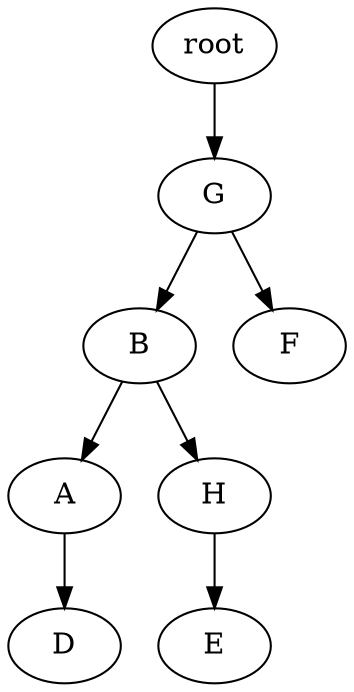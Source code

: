 strict digraph G {
	graph [name=G];
	0	[label=root];
	1	[label=G];
	0 -> 1;
	2	[label=B];
	1 -> 2;
	5	[label=F];
	1 -> 5;
	3	[label=A];
	2 -> 3;
	4	[label=H];
	2 -> 4;
	7	[label=D];
	3 -> 7;
	6	[label=E];
	4 -> 6;
}
